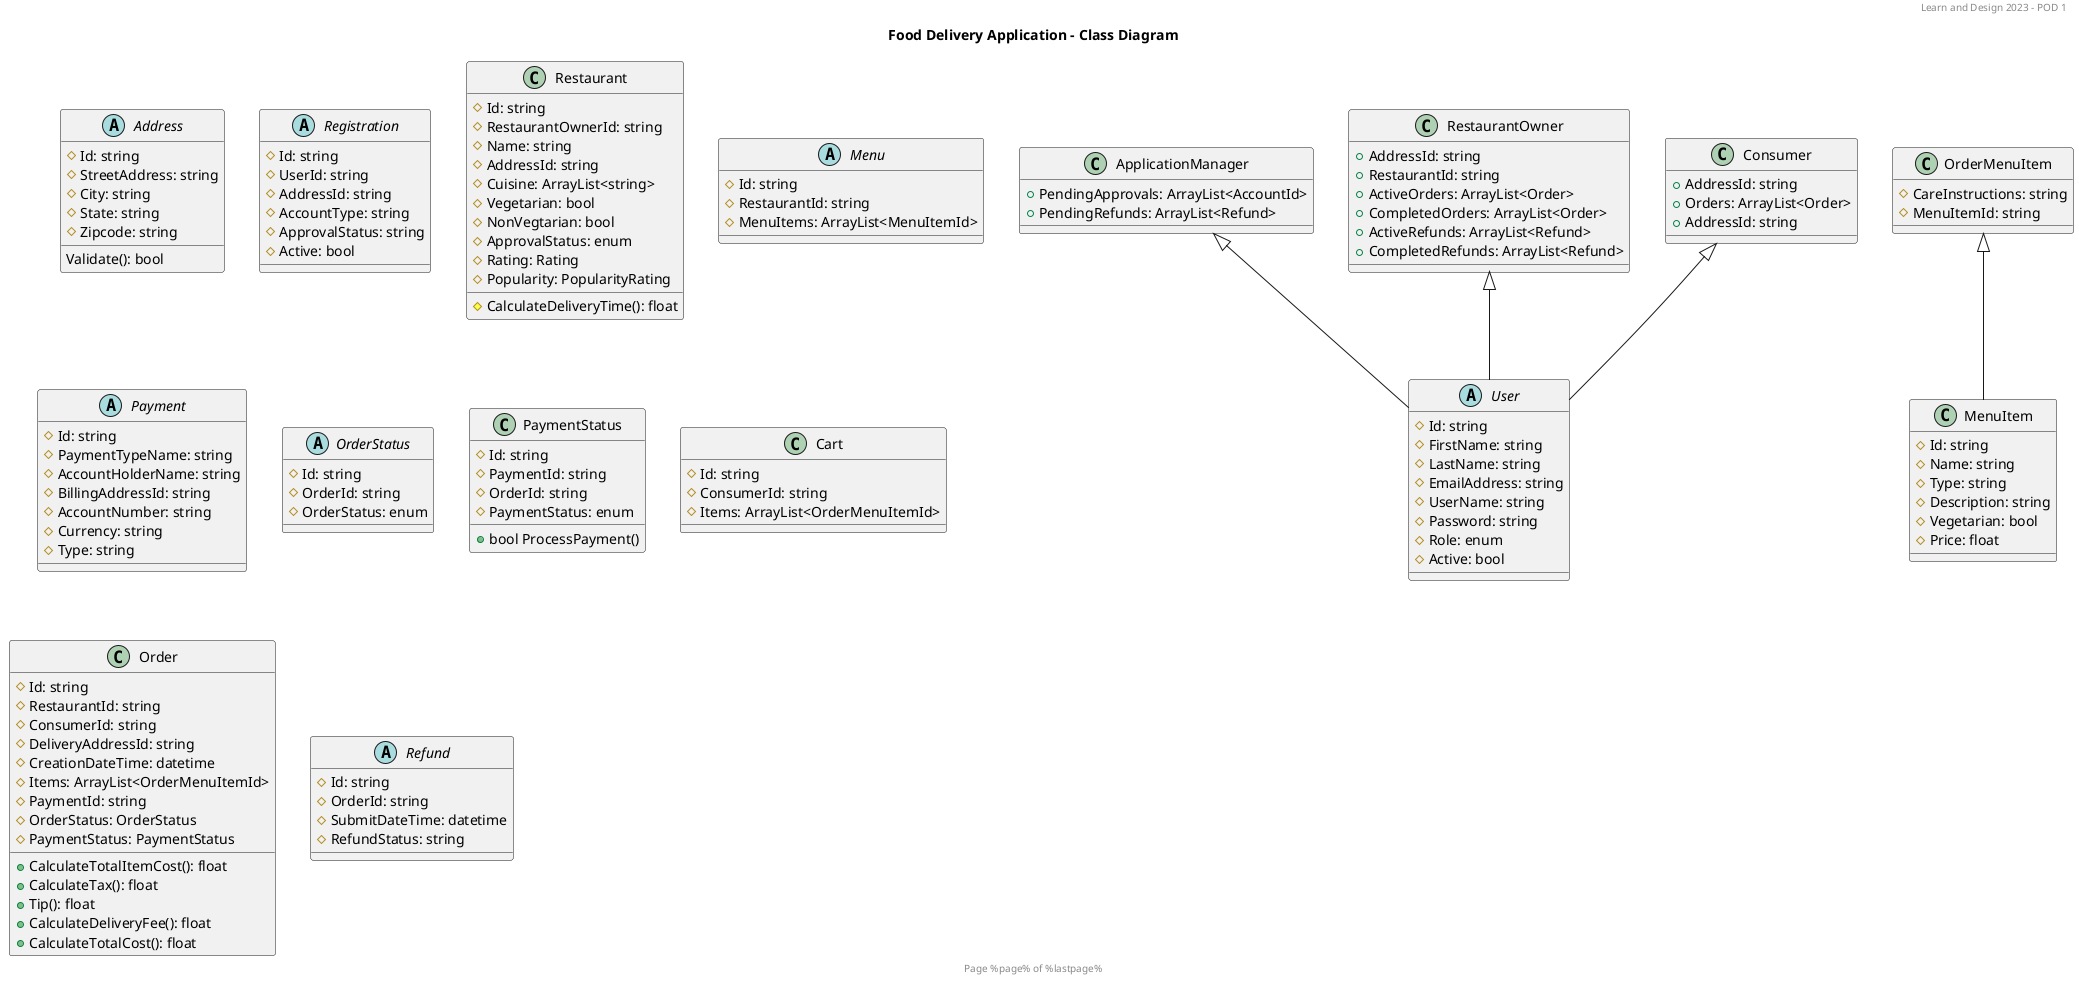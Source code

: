 @startuml
header Learn and Design 2023 - POD 1
footer Page %page% of %lastpage%

title: Food Delivery Application - Class Diagram


abstract class User {
    #Id: string
    #FirstName: string
    #LastName: string
    #EmailAddress: string
    #UserName: string
    #Password: string
    #Role: enum
    #Active: bool
}

abstract class Address {
    #Id: string
    #StreetAddress: string
    #City: string
    #State: string
    #Zipcode: string
    Validate(): bool
}

abstract class Registration {
    #Id: string
    #UserId: string
    #AddressId: string
    #AccountType: string
    #ApprovalStatus: string
    #Active: bool
} 

class Restaurant {
    #Id: string
    #RestaurantOwnerId: string
    #Name: string
    #AddressId: string
    #Cuisine: ArrayList<string>
    #Vegetarian: bool
    #NonVegtarian: bool
    #ApprovalStatus: enum
    #Rating: Rating
    #Popularity: PopularityRating
    #CalculateDeliveryTime(): float
}

class MenuItem {
    #Id: string
    #Name: string
    #Type: string
    #Description: string
    #Vegetarian: bool
    #Price: float
}

class OrderMenuItem {
    #CareInstructions: string
    #MenuItemId: string
}

abstract class Menu {
    #Id: string
    #RestaurantId: string
    #MenuItems: ArrayList<MenuItemId>
}

abstract class Payment {
    #Id: string
    #PaymentTypeName: string
    #AccountHolderName: string
    #BillingAddressId: string
    #AccountNumber: string
    #Currency: string
    #Type: string
}

abstract class OrderStatus {
    #Id: string
    #OrderId: string
    #OrderStatus: enum
}

class PaymentStatus {
    #Id: string
    #PaymentId: string
    #OrderId: string
    #PaymentStatus: enum
    + bool ProcessPayment()
}

class Cart {
    #Id: string
    #ConsumerId: string
    #Items: ArrayList<OrderMenuItemId>
}

class Order {
    #Id: string
    #RestaurantId: string
    #ConsumerId: string
    #DeliveryAddressId: string
    #CreationDateTime: datetime
    #Items: ArrayList<OrderMenuItemId>
    #PaymentId: string
    +CalculateTotalItemCost(): float
    +CalculateTax(): float
    +Tip(): float
    +CalculateDeliveryFee(): float
    +CalculateTotalCost(): float
    #OrderStatus: OrderStatus
    #PaymentStatus: PaymentStatus
}


abstract class Refund {
    #Id: string
    #OrderId: string
    #SubmitDateTime: datetime
    #RefundStatus: string
}

class ApplicationManager {
    +PendingApprovals: ArrayList<AccountId>
    +PendingRefunds: ArrayList<Refund>
}

class RestaurantOwner {
    +AddressId: string
    +RestaurantId: string
    +ActiveOrders: ArrayList<Order>
    +CompletedOrders: ArrayList<Order>
    +ActiveRefunds: ArrayList<Refund>
    +CompletedRefunds: ArrayList<Refund>
}

class Consumer {
    +AddressId: string
    +Orders: ArrayList<Order>
    +AddressId: string
}

OrderMenuItem <|-- MenuItem
ApplicationManager <|-- User
RestaurantOwner <|-- User
Consumer <|-- User
@enduml
